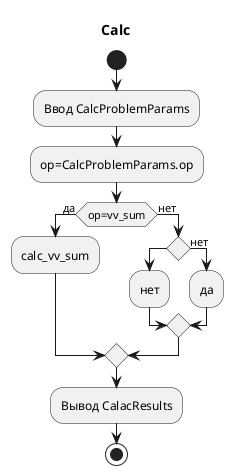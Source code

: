 @startuml
title Calc

start
:Ввод CalcProblemParams;
:op=CalcProblemParams.op;
if (op=vv_sum) then (да)
  :calc_vv_sum;
else (нет)
  if () then
    :нет;
  else (нет)
    :да;
  endif
endif
:Вывод CalacResults;
stop
@enduml